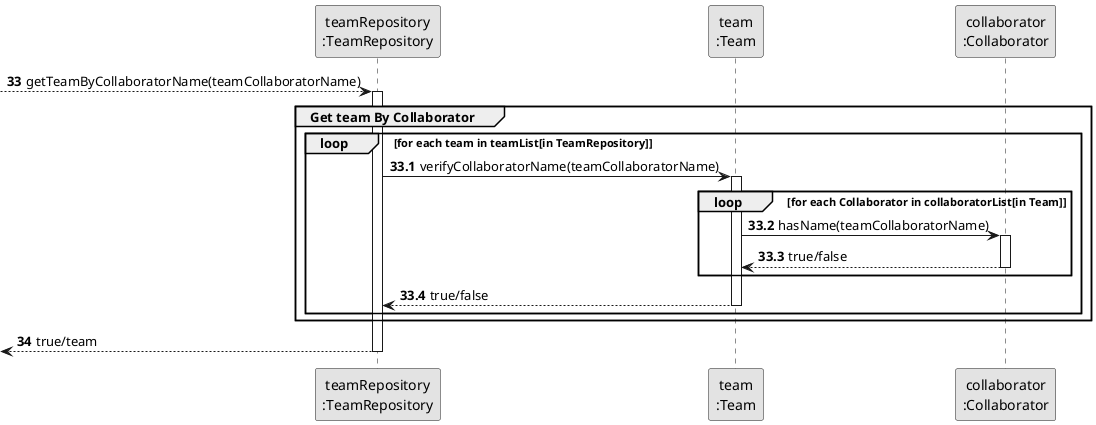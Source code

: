 @startuml
'https://plantuml.com/sequence-diagram
skinparam monochrome true
skinparam packageStyle rectangle
skinparam shadowing false

participant "teamRepository\n:TeamRepository" as TEAMREPO
participant "team\n:Team" as TEAM
participant "collaborator\n:Collaborator" as COL

autonumber 33

--> TEAMREPO : getTeamByCollaboratorName(teamCollaboratorName)

autonumber 33.1

activate TEAMREPO

group Get team By Collaborator

loop for each team in teamList[in TeamRepository]

TEAMREPO -> TEAM : verifyCollaboratorName(teamCollaboratorName)

activate TEAM

loop for each Collaborator in collaboratorList[in Team]

TEAM -> COL : hasName(teamCollaboratorName)

activate COL

COL --> TEAM : true/false

deactivate COL

end

TEAM --> TEAMREPO : true/false

deactivate TEAM

end

end

autonumber 34

<--TEAMREPO : true/team

deactivate TEAMREPO
@enduml